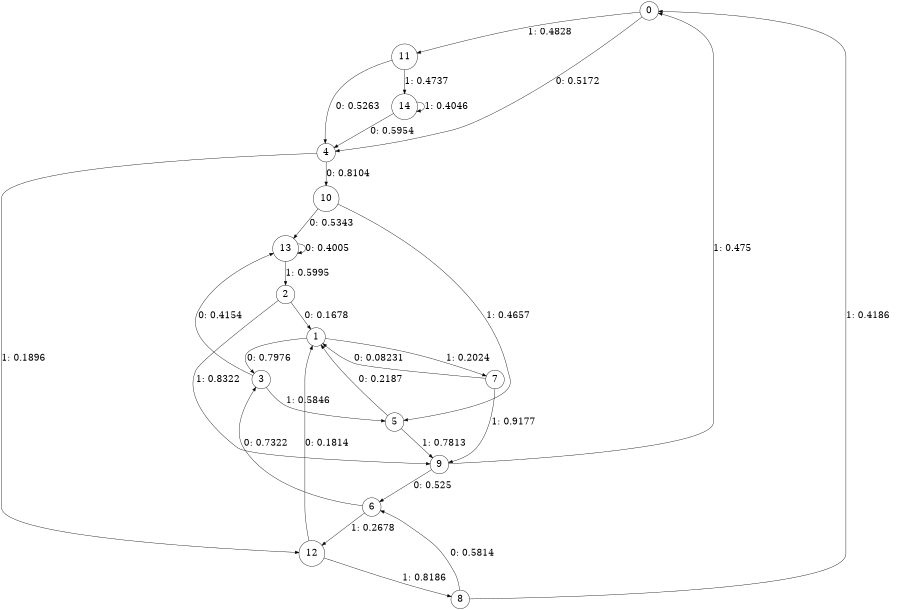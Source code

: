 digraph "ch6faceL7" {
size = "6,8.5";
ratio = "fill";
node [shape = circle];
node [fontsize = 24];
edge [fontsize = 24];
0 -> 4 [label = "0: 0.5172   "];
0 -> 11 [label = "1: 0.4828   "];
1 -> 3 [label = "0: 0.7976   "];
1 -> 7 [label = "1: 0.2024   "];
2 -> 1 [label = "0: 0.1678   "];
2 -> 9 [label = "1: 0.8322   "];
3 -> 13 [label = "0: 0.4154   "];
3 -> 5 [label = "1: 0.5846   "];
4 -> 10 [label = "0: 0.8104   "];
4 -> 12 [label = "1: 0.1896   "];
5 -> 1 [label = "0: 0.2187   "];
5 -> 9 [label = "1: 0.7813   "];
6 -> 3 [label = "0: 0.7322   "];
6 -> 12 [label = "1: 0.2678   "];
7 -> 1 [label = "0: 0.08231  "];
7 -> 9 [label = "1: 0.9177   "];
8 -> 6 [label = "0: 0.5814   "];
8 -> 0 [label = "1: 0.4186   "];
9 -> 6 [label = "0: 0.525    "];
9 -> 0 [label = "1: 0.475    "];
10 -> 13 [label = "0: 0.5343   "];
10 -> 5 [label = "1: 0.4657   "];
11 -> 4 [label = "0: 0.5263   "];
11 -> 14 [label = "1: 0.4737   "];
12 -> 1 [label = "0: 0.1814   "];
12 -> 8 [label = "1: 0.8186   "];
13 -> 13 [label = "0: 0.4005   "];
13 -> 2 [label = "1: 0.5995   "];
14 -> 4 [label = "0: 0.5954   "];
14 -> 14 [label = "1: 0.4046   "];
}